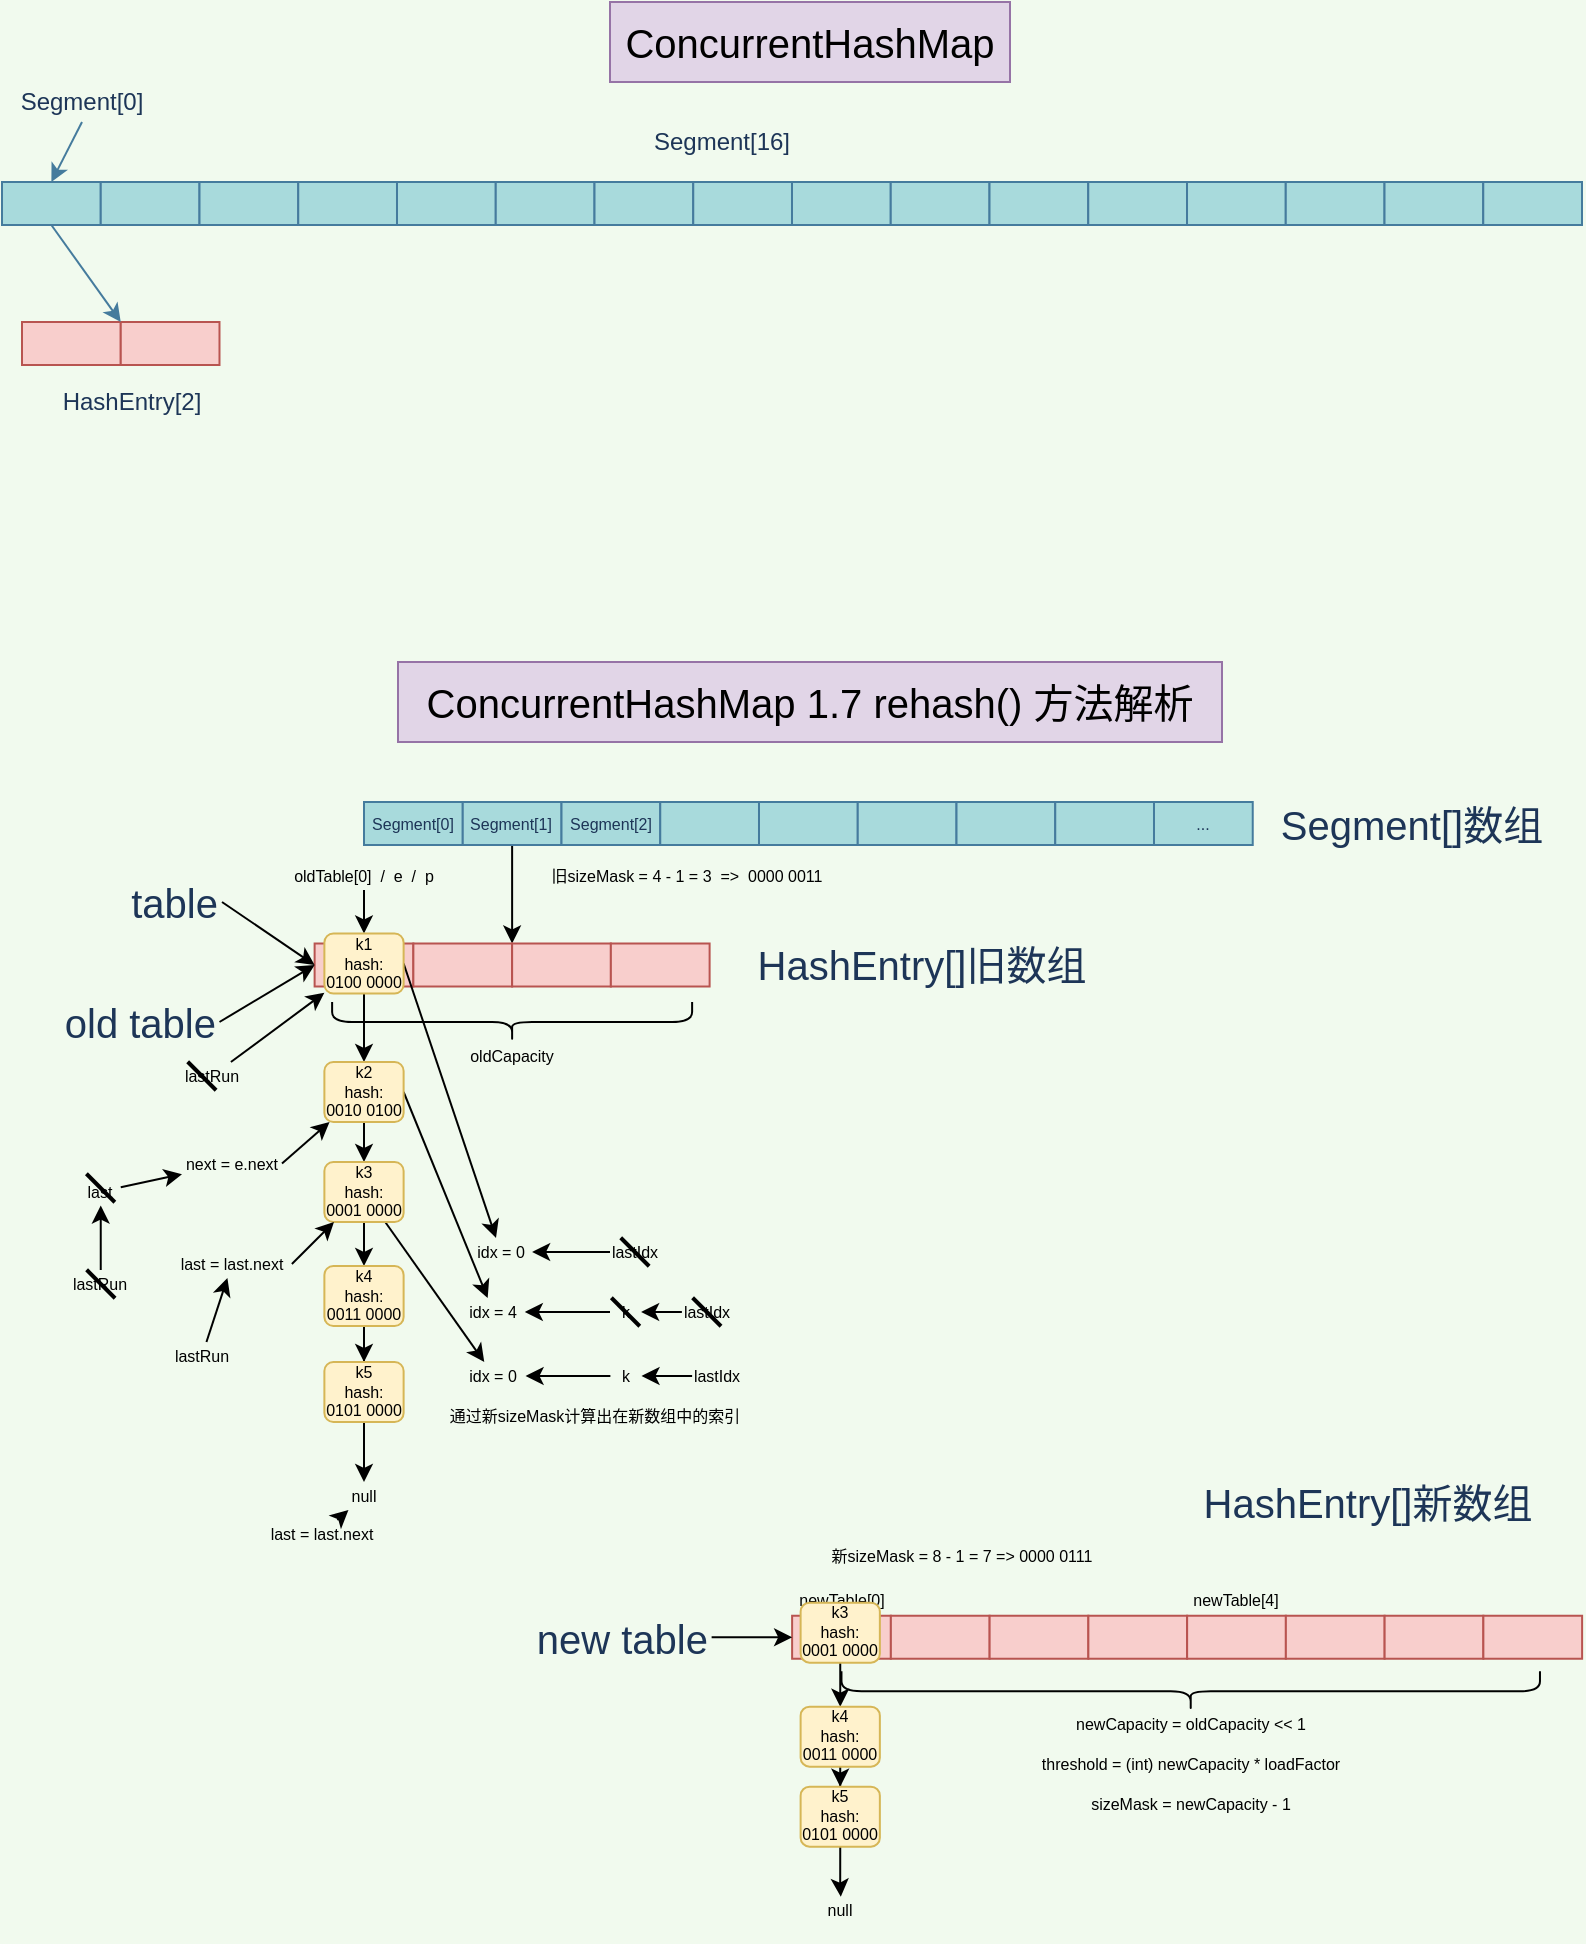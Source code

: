 <mxfile version="13.9.9" type="device"><diagram id="C5RBs43oDa-KdzZeNtuy" name="Page-1"><mxGraphModel dx="563" dy="323" grid="1" gridSize="10" guides="1" tooltips="1" connect="1" arrows="1" fold="1" page="1" pageScale="1" pageWidth="827" pageHeight="1169" background="#F1FAEE" math="0" shadow="0"><root><mxCell id="WIyWlLk6GJQsqaUBKTNV-0"/><mxCell id="WIyWlLk6GJQsqaUBKTNV-1" parent="WIyWlLk6GJQsqaUBKTNV-0"/><mxCell id="jgbtcuqOX2Da2b_BBAMy-16" value="" style="group" parent="WIyWlLk6GJQsqaUBKTNV-1" vertex="1" connectable="0"><mxGeometry x="10" y="110" width="790" height="21.5" as="geometry"/></mxCell><mxCell id="jgbtcuqOX2Da2b_BBAMy-0" value="" style="rounded=0;whiteSpace=wrap;html=1;fillColor=#A8DADC;strokeColor=#457B9D;fontColor=#1D3557;" parent="jgbtcuqOX2Da2b_BBAMy-16" vertex="1"><mxGeometry width="49.371" height="21.5" as="geometry"/></mxCell><mxCell id="jgbtcuqOX2Da2b_BBAMy-1" value="" style="rounded=0;whiteSpace=wrap;html=1;fillColor=#A8DADC;strokeColor=#457B9D;fontColor=#1D3557;" parent="jgbtcuqOX2Da2b_BBAMy-16" vertex="1"><mxGeometry x="49.375" width="49.371" height="21.5" as="geometry"/></mxCell><mxCell id="jgbtcuqOX2Da2b_BBAMy-2" value="" style="rounded=0;whiteSpace=wrap;html=1;fillColor=#A8DADC;strokeColor=#457B9D;fontColor=#1D3557;" parent="jgbtcuqOX2Da2b_BBAMy-16" vertex="1"><mxGeometry x="98.751" width="49.371" height="21.5" as="geometry"/></mxCell><mxCell id="jgbtcuqOX2Da2b_BBAMy-3" value="" style="rounded=0;whiteSpace=wrap;html=1;fillColor=#A8DADC;strokeColor=#457B9D;fontColor=#1D3557;" parent="jgbtcuqOX2Da2b_BBAMy-16" vertex="1"><mxGeometry x="148.126" width="49.371" height="21.5" as="geometry"/></mxCell><mxCell id="jgbtcuqOX2Da2b_BBAMy-4" value="" style="rounded=0;whiteSpace=wrap;html=1;fillColor=#A8DADC;strokeColor=#457B9D;fontColor=#1D3557;" parent="jgbtcuqOX2Da2b_BBAMy-16" vertex="1"><mxGeometry x="197.501" width="49.371" height="21.5" as="geometry"/></mxCell><mxCell id="jgbtcuqOX2Da2b_BBAMy-5" value="" style="rounded=0;whiteSpace=wrap;html=1;fillColor=#A8DADC;strokeColor=#457B9D;fontColor=#1D3557;" parent="jgbtcuqOX2Da2b_BBAMy-16" vertex="1"><mxGeometry x="246.876" width="49.371" height="21.5" as="geometry"/></mxCell><mxCell id="jgbtcuqOX2Da2b_BBAMy-6" value="" style="rounded=0;whiteSpace=wrap;html=1;fillColor=#A8DADC;strokeColor=#457B9D;fontColor=#1D3557;" parent="jgbtcuqOX2Da2b_BBAMy-16" vertex="1"><mxGeometry x="296.252" width="49.371" height="21.5" as="geometry"/></mxCell><mxCell id="jgbtcuqOX2Da2b_BBAMy-7" value="" style="rounded=0;whiteSpace=wrap;html=1;fillColor=#A8DADC;strokeColor=#457B9D;fontColor=#1D3557;" parent="jgbtcuqOX2Da2b_BBAMy-16" vertex="1"><mxGeometry x="345.627" width="49.371" height="21.5" as="geometry"/></mxCell><mxCell id="jgbtcuqOX2Da2b_BBAMy-8" value="" style="rounded=0;whiteSpace=wrap;html=1;fillColor=#A8DADC;strokeColor=#457B9D;fontColor=#1D3557;" parent="jgbtcuqOX2Da2b_BBAMy-16" vertex="1"><mxGeometry x="395.002" width="49.371" height="21.5" as="geometry"/></mxCell><mxCell id="jgbtcuqOX2Da2b_BBAMy-9" value="" style="rounded=0;whiteSpace=wrap;html=1;fillColor=#A8DADC;strokeColor=#457B9D;fontColor=#1D3557;" parent="jgbtcuqOX2Da2b_BBAMy-16" vertex="1"><mxGeometry x="444.377" width="49.371" height="21.5" as="geometry"/></mxCell><mxCell id="jgbtcuqOX2Da2b_BBAMy-10" value="" style="rounded=0;whiteSpace=wrap;html=1;fillColor=#A8DADC;strokeColor=#457B9D;fontColor=#1D3557;" parent="jgbtcuqOX2Da2b_BBAMy-16" vertex="1"><mxGeometry x="493.753" width="49.371" height="21.5" as="geometry"/></mxCell><mxCell id="jgbtcuqOX2Da2b_BBAMy-11" value="" style="rounded=0;whiteSpace=wrap;html=1;fillColor=#A8DADC;strokeColor=#457B9D;fontColor=#1D3557;" parent="jgbtcuqOX2Da2b_BBAMy-16" vertex="1"><mxGeometry x="543.128" width="49.371" height="21.5" as="geometry"/></mxCell><mxCell id="jgbtcuqOX2Da2b_BBAMy-12" value="" style="rounded=0;whiteSpace=wrap;html=1;fillColor=#A8DADC;strokeColor=#457B9D;fontColor=#1D3557;" parent="jgbtcuqOX2Da2b_BBAMy-16" vertex="1"><mxGeometry x="592.503" width="49.371" height="21.5" as="geometry"/></mxCell><mxCell id="jgbtcuqOX2Da2b_BBAMy-13" value="" style="rounded=0;whiteSpace=wrap;html=1;fillColor=#A8DADC;strokeColor=#457B9D;fontColor=#1D3557;" parent="jgbtcuqOX2Da2b_BBAMy-16" vertex="1"><mxGeometry x="641.878" width="49.371" height="21.5" as="geometry"/></mxCell><mxCell id="jgbtcuqOX2Da2b_BBAMy-14" value="" style="rounded=0;whiteSpace=wrap;html=1;fillColor=#A8DADC;strokeColor=#457B9D;fontColor=#1D3557;" parent="jgbtcuqOX2Da2b_BBAMy-16" vertex="1"><mxGeometry x="691.254" width="49.371" height="21.5" as="geometry"/></mxCell><mxCell id="jgbtcuqOX2Da2b_BBAMy-15" value="" style="rounded=0;whiteSpace=wrap;html=1;fillColor=#A8DADC;strokeColor=#457B9D;fontColor=#1D3557;" parent="jgbtcuqOX2Da2b_BBAMy-16" vertex="1"><mxGeometry x="740.629" width="49.371" height="21.5" as="geometry"/></mxCell><mxCell id="jgbtcuqOX2Da2b_BBAMy-17" value="Segment[16]" style="text;html=1;strokeColor=none;fillColor=none;align=center;verticalAlign=middle;whiteSpace=wrap;rounded=0;sketch=0;fontColor=#1D3557;" parent="WIyWlLk6GJQsqaUBKTNV-1" vertex="1"><mxGeometry x="330" y="80" width="80" height="20" as="geometry"/></mxCell><mxCell id="jgbtcuqOX2Da2b_BBAMy-18" value="" style="rounded=0;whiteSpace=wrap;html=1;fillColor=#f8cecc;strokeColor=#b85450;" parent="WIyWlLk6GJQsqaUBKTNV-1" vertex="1"><mxGeometry x="20" y="180" width="49.371" height="21.5" as="geometry"/></mxCell><mxCell id="jgbtcuqOX2Da2b_BBAMy-19" value="" style="rounded=0;whiteSpace=wrap;html=1;fillColor=#f8cecc;strokeColor=#b85450;" parent="WIyWlLk6GJQsqaUBKTNV-1" vertex="1"><mxGeometry x="69.375" y="180" width="49.371" height="21.5" as="geometry"/></mxCell><mxCell id="jgbtcuqOX2Da2b_BBAMy-21" style="rounded=1;sketch=0;orthogonalLoop=1;jettySize=auto;html=1;exitX=0.5;exitY=1;exitDx=0;exitDy=0;entryX=0.5;entryY=0;entryDx=0;entryDy=0;strokeColor=#457B9D;fillColor=#A8DADC;fontColor=#1D3557;" parent="WIyWlLk6GJQsqaUBKTNV-1" source="jgbtcuqOX2Da2b_BBAMy-20" target="jgbtcuqOX2Da2b_BBAMy-0" edge="1"><mxGeometry relative="1" as="geometry"/></mxCell><mxCell id="jgbtcuqOX2Da2b_BBAMy-20" value="Segment[0]" style="text;html=1;strokeColor=none;fillColor=none;align=center;verticalAlign=middle;whiteSpace=wrap;rounded=0;sketch=0;fontColor=#1D3557;" parent="WIyWlLk6GJQsqaUBKTNV-1" vertex="1"><mxGeometry x="10.0" y="60" width="80" height="20" as="geometry"/></mxCell><mxCell id="jgbtcuqOX2Da2b_BBAMy-22" style="edgeStyle=none;rounded=1;sketch=0;orthogonalLoop=1;jettySize=auto;html=1;exitX=0.5;exitY=1;exitDx=0;exitDy=0;entryX=1;entryY=0;entryDx=0;entryDy=0;strokeColor=#457B9D;fillColor=#A8DADC;fontColor=#1D3557;" parent="WIyWlLk6GJQsqaUBKTNV-1" source="jgbtcuqOX2Da2b_BBAMy-0" target="jgbtcuqOX2Da2b_BBAMy-18" edge="1"><mxGeometry relative="1" as="geometry"/></mxCell><mxCell id="jgbtcuqOX2Da2b_BBAMy-23" value="HashEntry[2]" style="text;html=1;strokeColor=none;fillColor=none;align=center;verticalAlign=middle;whiteSpace=wrap;rounded=0;sketch=0;fontColor=#1D3557;" parent="WIyWlLk6GJQsqaUBKTNV-1" vertex="1"><mxGeometry x="30" y="210" width="90" height="20" as="geometry"/></mxCell><mxCell id="jgbtcuqOX2Da2b_BBAMy-24" value="ConcurrentHashMap&lt;br style=&quot;font-size: 20px;&quot;&gt;" style="text;html=1;strokeColor=#9673a6;fillColor=#e1d5e7;align=center;verticalAlign=middle;whiteSpace=wrap;rounded=0;sketch=0;fontSize=20;" parent="WIyWlLk6GJQsqaUBKTNV-1" vertex="1"><mxGeometry x="314" y="20" width="200" height="40" as="geometry"/></mxCell><mxCell id="7G0H4Q-h-0MP9MZ3LdOv-0" value="ConcurrentHashMap 1.7&amp;nbsp;rehash()&amp;nbsp;方法解析" style="text;html=1;strokeColor=#9673a6;fillColor=#e1d5e7;align=center;verticalAlign=middle;whiteSpace=wrap;rounded=0;sketch=0;fontSize=20;" parent="WIyWlLk6GJQsqaUBKTNV-1" vertex="1"><mxGeometry x="208" y="350" width="412" height="40" as="geometry"/></mxCell><mxCell id="7G0H4Q-h-0MP9MZ3LdOv-2" value="Segment[0]" style="rounded=0;whiteSpace=wrap;html=1;fillColor=#A8DADC;strokeColor=#457B9D;fontColor=#1D3557;fontSize=8;" parent="WIyWlLk6GJQsqaUBKTNV-1" vertex="1"><mxGeometry x="191" y="420" width="49.371" height="21.5" as="geometry"/></mxCell><mxCell id="7G0H4Q-h-0MP9MZ3LdOv-23" style="edgeStyle=orthogonalEdgeStyle;rounded=0;orthogonalLoop=1;jettySize=auto;html=1;exitX=0.5;exitY=1;exitDx=0;exitDy=0;entryX=0;entryY=0;entryDx=0;entryDy=0;fontSize=8;" parent="WIyWlLk6GJQsqaUBKTNV-1" source="7G0H4Q-h-0MP9MZ3LdOv-3" target="7G0H4Q-h-0MP9MZ3LdOv-25" edge="1"><mxGeometry relative="1" as="geometry"/></mxCell><mxCell id="7G0H4Q-h-0MP9MZ3LdOv-3" value="&lt;span style=&quot;font-size: 8px&quot;&gt;Segment[1]&lt;/span&gt;" style="rounded=0;whiteSpace=wrap;html=1;fillColor=#A8DADC;strokeColor=#457B9D;fontColor=#1D3557;fontSize=8;" parent="WIyWlLk6GJQsqaUBKTNV-1" vertex="1"><mxGeometry x="240.375" y="420" width="49.371" height="21.5" as="geometry"/></mxCell><mxCell id="7G0H4Q-h-0MP9MZ3LdOv-4" value="&lt;span style=&quot;font-size: 8px&quot;&gt;Segment[2]&lt;/span&gt;" style="rounded=0;whiteSpace=wrap;html=1;fillColor=#A8DADC;strokeColor=#457B9D;fontColor=#1D3557;fontSize=8;" parent="WIyWlLk6GJQsqaUBKTNV-1" vertex="1"><mxGeometry x="289.751" y="420" width="49.371" height="21.5" as="geometry"/></mxCell><mxCell id="7G0H4Q-h-0MP9MZ3LdOv-5" value="" style="rounded=0;whiteSpace=wrap;html=1;fillColor=#A8DADC;strokeColor=#457B9D;fontColor=#1D3557;fontSize=8;" parent="WIyWlLk6GJQsqaUBKTNV-1" vertex="1"><mxGeometry x="339.126" y="420" width="49.371" height="21.5" as="geometry"/></mxCell><mxCell id="7G0H4Q-h-0MP9MZ3LdOv-6" value="" style="rounded=0;whiteSpace=wrap;html=1;fillColor=#A8DADC;strokeColor=#457B9D;fontColor=#1D3557;fontSize=8;" parent="WIyWlLk6GJQsqaUBKTNV-1" vertex="1"><mxGeometry x="388.501" y="420" width="49.371" height="21.5" as="geometry"/></mxCell><mxCell id="7G0H4Q-h-0MP9MZ3LdOv-7" value="" style="rounded=0;whiteSpace=wrap;html=1;fillColor=#A8DADC;strokeColor=#457B9D;fontColor=#1D3557;fontSize=8;" parent="WIyWlLk6GJQsqaUBKTNV-1" vertex="1"><mxGeometry x="437.876" y="420" width="49.371" height="21.5" as="geometry"/></mxCell><mxCell id="7G0H4Q-h-0MP9MZ3LdOv-8" value="" style="rounded=0;whiteSpace=wrap;html=1;fillColor=#A8DADC;strokeColor=#457B9D;fontColor=#1D3557;fontSize=8;" parent="WIyWlLk6GJQsqaUBKTNV-1" vertex="1"><mxGeometry x="487.252" y="420" width="49.371" height="21.5" as="geometry"/></mxCell><mxCell id="7G0H4Q-h-0MP9MZ3LdOv-9" value="" style="rounded=0;whiteSpace=wrap;html=1;fillColor=#A8DADC;strokeColor=#457B9D;fontColor=#1D3557;fontSize=8;" parent="WIyWlLk6GJQsqaUBKTNV-1" vertex="1"><mxGeometry x="536.627" y="420" width="49.371" height="21.5" as="geometry"/></mxCell><mxCell id="7G0H4Q-h-0MP9MZ3LdOv-10" value="..." style="rounded=0;whiteSpace=wrap;html=1;fillColor=#A8DADC;strokeColor=#457B9D;fontColor=#1D3557;fontSize=8;" parent="WIyWlLk6GJQsqaUBKTNV-1" vertex="1"><mxGeometry x="586.002" y="420" width="49.371" height="21.5" as="geometry"/></mxCell><mxCell id="7G0H4Q-h-0MP9MZ3LdOv-18" value="Segment[]数组" style="text;html=1;strokeColor=none;fillColor=none;align=center;verticalAlign=middle;whiteSpace=wrap;rounded=0;sketch=0;fontColor=#1D3557;fontSize=20;" parent="WIyWlLk6GJQsqaUBKTNV-1" vertex="1"><mxGeometry x="640" y="420.75" width="150" height="20" as="geometry"/></mxCell><mxCell id="7G0H4Q-h-0MP9MZ3LdOv-52" style="edgeStyle=none;rounded=0;orthogonalLoop=1;jettySize=auto;html=1;exitX=0.5;exitY=1;exitDx=0;exitDy=0;entryX=0.5;entryY=0;entryDx=0;entryDy=0;fontSize=8;" parent="WIyWlLk6GJQsqaUBKTNV-1" source="7G0H4Q-h-0MP9MZ3LdOv-65" target="7G0H4Q-h-0MP9MZ3LdOv-51" edge="1"><mxGeometry relative="1" as="geometry"/></mxCell><mxCell id="7G0H4Q-h-0MP9MZ3LdOv-21" value="" style="rounded=0;whiteSpace=wrap;html=1;fillColor=#f8cecc;strokeColor=#b85450;fontSize=8;" parent="WIyWlLk6GJQsqaUBKTNV-1" vertex="1"><mxGeometry x="166.31" y="490.75" width="49.371" height="21.5" as="geometry"/></mxCell><mxCell id="7G0H4Q-h-0MP9MZ3LdOv-22" value="" style="rounded=0;whiteSpace=wrap;html=1;fillColor=#f8cecc;strokeColor=#b85450;" parent="WIyWlLk6GJQsqaUBKTNV-1" vertex="1"><mxGeometry x="215.685" y="490.75" width="49.371" height="21.5" as="geometry"/></mxCell><mxCell id="7G0H4Q-h-0MP9MZ3LdOv-24" value="HashEntry[]旧数组" style="text;html=1;strokeColor=none;fillColor=none;align=center;verticalAlign=middle;whiteSpace=wrap;rounded=0;sketch=0;fontColor=#1D3557;fontSize=20;" parent="WIyWlLk6GJQsqaUBKTNV-1" vertex="1"><mxGeometry x="380" y="490.75" width="180" height="20" as="geometry"/></mxCell><mxCell id="7G0H4Q-h-0MP9MZ3LdOv-25" value="" style="rounded=0;whiteSpace=wrap;html=1;fillColor=#f8cecc;strokeColor=#b85450;" parent="WIyWlLk6GJQsqaUBKTNV-1" vertex="1"><mxGeometry x="265.06" y="490.75" width="49.371" height="21.5" as="geometry"/></mxCell><mxCell id="7G0H4Q-h-0MP9MZ3LdOv-26" value="" style="rounded=0;whiteSpace=wrap;html=1;fillColor=#f8cecc;strokeColor=#b85450;" parent="WIyWlLk6GJQsqaUBKTNV-1" vertex="1"><mxGeometry x="314.435" y="490.75" width="49.371" height="21.5" as="geometry"/></mxCell><mxCell id="7G0H4Q-h-0MP9MZ3LdOv-27" value="" style="rounded=0;whiteSpace=wrap;html=1;fillColor=#f8cecc;strokeColor=#b85450;" parent="WIyWlLk6GJQsqaUBKTNV-1" vertex="1"><mxGeometry x="405.06" y="826.87" width="49.371" height="21.5" as="geometry"/></mxCell><mxCell id="7G0H4Q-h-0MP9MZ3LdOv-28" value="" style="rounded=0;whiteSpace=wrap;html=1;fillColor=#f8cecc;strokeColor=#b85450;" parent="WIyWlLk6GJQsqaUBKTNV-1" vertex="1"><mxGeometry x="454.435" y="826.87" width="49.371" height="21.5" as="geometry"/></mxCell><mxCell id="7G0H4Q-h-0MP9MZ3LdOv-29" value="" style="rounded=0;whiteSpace=wrap;html=1;fillColor=#f8cecc;strokeColor=#b85450;" parent="WIyWlLk6GJQsqaUBKTNV-1" vertex="1"><mxGeometry x="503.81" y="826.87" width="49.371" height="21.5" as="geometry"/></mxCell><mxCell id="7G0H4Q-h-0MP9MZ3LdOv-30" value="" style="rounded=0;whiteSpace=wrap;html=1;fillColor=#f8cecc;strokeColor=#b85450;" parent="WIyWlLk6GJQsqaUBKTNV-1" vertex="1"><mxGeometry x="553.185" y="826.87" width="49.371" height="21.5" as="geometry"/></mxCell><mxCell id="7G0H4Q-h-0MP9MZ3LdOv-31" value="" style="rounded=0;whiteSpace=wrap;html=1;fillColor=#f8cecc;strokeColor=#b85450;" parent="WIyWlLk6GJQsqaUBKTNV-1" vertex="1"><mxGeometry x="602.56" y="826.87" width="49.371" height="21.5" as="geometry"/></mxCell><mxCell id="7G0H4Q-h-0MP9MZ3LdOv-32" value="" style="rounded=0;whiteSpace=wrap;html=1;fillColor=#f8cecc;strokeColor=#b85450;" parent="WIyWlLk6GJQsqaUBKTNV-1" vertex="1"><mxGeometry x="651.935" y="826.87" width="49.371" height="21.5" as="geometry"/></mxCell><mxCell id="7G0H4Q-h-0MP9MZ3LdOv-33" value="" style="rounded=0;whiteSpace=wrap;html=1;fillColor=#f8cecc;strokeColor=#b85450;" parent="WIyWlLk6GJQsqaUBKTNV-1" vertex="1"><mxGeometry x="701.31" y="826.87" width="49.371" height="21.5" as="geometry"/></mxCell><mxCell id="7G0H4Q-h-0MP9MZ3LdOv-34" value="" style="rounded=0;whiteSpace=wrap;html=1;fillColor=#f8cecc;strokeColor=#b85450;" parent="WIyWlLk6GJQsqaUBKTNV-1" vertex="1"><mxGeometry x="750.685" y="826.87" width="49.371" height="21.5" as="geometry"/></mxCell><mxCell id="7G0H4Q-h-0MP9MZ3LdOv-35" value="HashEntry[]新数组" style="text;html=1;strokeColor=none;fillColor=none;align=center;verticalAlign=middle;whiteSpace=wrap;rounded=0;sketch=0;fontColor=#1D3557;fontSize=20;" parent="WIyWlLk6GJQsqaUBKTNV-1" vertex="1"><mxGeometry x="602.56" y="760" width="180" height="20" as="geometry"/></mxCell><mxCell id="7G0H4Q-h-0MP9MZ3LdOv-39" style="rounded=0;orthogonalLoop=1;jettySize=auto;html=1;exitX=1;exitY=0.5;exitDx=0;exitDy=0;entryX=0;entryY=0.5;entryDx=0;entryDy=0;fontSize=8;" parent="WIyWlLk6GJQsqaUBKTNV-1" source="7G0H4Q-h-0MP9MZ3LdOv-36" target="7G0H4Q-h-0MP9MZ3LdOv-21" edge="1"><mxGeometry relative="1" as="geometry"/></mxCell><mxCell id="7G0H4Q-h-0MP9MZ3LdOv-36" value="table" style="text;html=1;strokeColor=none;fillColor=none;align=right;verticalAlign=middle;whiteSpace=wrap;rounded=0;sketch=0;fontColor=#1D3557;fontSize=20;" parent="WIyWlLk6GJQsqaUBKTNV-1" vertex="1"><mxGeometry x="60" y="460" width="60" height="20" as="geometry"/></mxCell><mxCell id="7G0H4Q-h-0MP9MZ3LdOv-40" style="edgeStyle=none;rounded=0;orthogonalLoop=1;jettySize=auto;html=1;exitX=1;exitY=0.5;exitDx=0;exitDy=0;entryX=0;entryY=0.5;entryDx=0;entryDy=0;fontSize=8;" parent="WIyWlLk6GJQsqaUBKTNV-1" source="7G0H4Q-h-0MP9MZ3LdOv-38" target="7G0H4Q-h-0MP9MZ3LdOv-21" edge="1"><mxGeometry relative="1" as="geometry"/></mxCell><mxCell id="7G0H4Q-h-0MP9MZ3LdOv-38" value="old table" style="text;html=1;strokeColor=none;fillColor=none;align=right;verticalAlign=middle;whiteSpace=wrap;rounded=0;sketch=0;fontColor=#1D3557;fontSize=20;" parent="WIyWlLk6GJQsqaUBKTNV-1" vertex="1"><mxGeometry x="38.75" y="520" width="80" height="20" as="geometry"/></mxCell><mxCell id="7G0H4Q-h-0MP9MZ3LdOv-42" value="" style="shape=curlyBracket;whiteSpace=wrap;html=1;rounded=1;fontSize=8;align=right;rotation=-90;size=0.5;" parent="WIyWlLk6GJQsqaUBKTNV-1" vertex="1"><mxGeometry x="255.06" y="440" width="20" height="180" as="geometry"/></mxCell><mxCell id="7G0H4Q-h-0MP9MZ3LdOv-43" value="oldCapacity" style="text;html=1;strokeColor=none;fillColor=none;align=center;verticalAlign=middle;whiteSpace=wrap;rounded=0;fontSize=8;" parent="WIyWlLk6GJQsqaUBKTNV-1" vertex="1"><mxGeometry x="240.38" y="540" width="50" height="14" as="geometry"/></mxCell><mxCell id="7G0H4Q-h-0MP9MZ3LdOv-44" value="" style="shape=curlyBracket;whiteSpace=wrap;html=1;rounded=1;fontSize=8;align=right;rotation=-90;size=0.5;" parent="WIyWlLk6GJQsqaUBKTNV-1" vertex="1"><mxGeometry x="594.36" y="690" width="20" height="349.25" as="geometry"/></mxCell><mxCell id="7G0H4Q-h-0MP9MZ3LdOv-45" value="newCapacity = oldCapacity &amp;lt;&amp;lt; 1" style="text;html=1;strokeColor=none;fillColor=none;align=center;verticalAlign=middle;whiteSpace=wrap;rounded=0;fontSize=8;" parent="WIyWlLk6GJQsqaUBKTNV-1" vertex="1"><mxGeometry x="543.66" y="873.87" width="121.4" height="14" as="geometry"/></mxCell><mxCell id="7G0H4Q-h-0MP9MZ3LdOv-47" style="edgeStyle=none;rounded=0;orthogonalLoop=1;jettySize=auto;html=1;exitX=1;exitY=0.5;exitDx=0;exitDy=0;entryX=0;entryY=0.5;entryDx=0;entryDy=0;fontSize=8;" parent="WIyWlLk6GJQsqaUBKTNV-1" source="7G0H4Q-h-0MP9MZ3LdOv-46" target="7G0H4Q-h-0MP9MZ3LdOv-27" edge="1"><mxGeometry relative="1" as="geometry"/></mxCell><mxCell id="7G0H4Q-h-0MP9MZ3LdOv-46" value="new table" style="text;html=1;strokeColor=none;fillColor=none;align=right;verticalAlign=middle;whiteSpace=wrap;rounded=0;sketch=0;fontColor=#1D3557;fontSize=20;" parent="WIyWlLk6GJQsqaUBKTNV-1" vertex="1"><mxGeometry x="275.06" y="827.62" width="89.75" height="20" as="geometry"/></mxCell><mxCell id="7G0H4Q-h-0MP9MZ3LdOv-48" value="threshold = (int) newCapacity * loadFactor" style="text;html=1;strokeColor=none;fillColor=none;align=center;verticalAlign=middle;whiteSpace=wrap;rounded=0;fontSize=8;" parent="WIyWlLk6GJQsqaUBKTNV-1" vertex="1"><mxGeometry x="523.66" y="893.87" width="161.4" height="14" as="geometry"/></mxCell><mxCell id="7G0H4Q-h-0MP9MZ3LdOv-50" value="sizeMask = newCapacity - 1" style="text;html=1;strokeColor=none;fillColor=none;align=center;verticalAlign=middle;whiteSpace=wrap;rounded=0;fontSize=8;" parent="WIyWlLk6GJQsqaUBKTNV-1" vertex="1"><mxGeometry x="543.66" y="913.87" width="121.4" height="14" as="geometry"/></mxCell><mxCell id="7G0H4Q-h-0MP9MZ3LdOv-60" style="edgeStyle=none;rounded=0;orthogonalLoop=1;jettySize=auto;html=1;exitX=0.5;exitY=1;exitDx=0;exitDy=0;entryX=0.5;entryY=0;entryDx=0;entryDy=0;fontSize=8;" parent="WIyWlLk6GJQsqaUBKTNV-1" source="7G0H4Q-h-0MP9MZ3LdOv-51" target="7G0H4Q-h-0MP9MZ3LdOv-55" edge="1"><mxGeometry relative="1" as="geometry"/></mxCell><mxCell id="7G0H4Q-h-0MP9MZ3LdOv-75" style="edgeStyle=none;rounded=0;orthogonalLoop=1;jettySize=auto;html=1;exitX=1;exitY=0.5;exitDx=0;exitDy=0;fontSize=8;" parent="WIyWlLk6GJQsqaUBKTNV-1" source="7G0H4Q-h-0MP9MZ3LdOv-51" target="7G0H4Q-h-0MP9MZ3LdOv-76" edge="1"><mxGeometry relative="1" as="geometry"><mxPoint x="360" y="650" as="targetPoint"/></mxGeometry></mxCell><mxCell id="7G0H4Q-h-0MP9MZ3LdOv-51" value="&lt;span&gt;k2&lt;br&gt;hash: 0010 0100&lt;/span&gt;" style="rounded=1;whiteSpace=wrap;html=1;fontSize=8;align=center;fillColor=#fff2cc;strokeColor=#d6b656;" parent="WIyWlLk6GJQsqaUBKTNV-1" vertex="1"><mxGeometry x="171.19" y="550" width="39.62" height="30" as="geometry"/></mxCell><mxCell id="7G0H4Q-h-0MP9MZ3LdOv-66" style="edgeStyle=none;rounded=0;orthogonalLoop=1;jettySize=auto;html=1;exitX=0.5;exitY=1;exitDx=0;exitDy=0;entryX=0.5;entryY=0;entryDx=0;entryDy=0;fontSize=8;" parent="WIyWlLk6GJQsqaUBKTNV-1" source="7G0H4Q-h-0MP9MZ3LdOv-53" target="7G0H4Q-h-0MP9MZ3LdOv-65" edge="1"><mxGeometry relative="1" as="geometry"/></mxCell><mxCell id="7G0H4Q-h-0MP9MZ3LdOv-53" value="oldTable[0]&amp;nbsp; /&amp;nbsp; e&amp;nbsp; /&amp;nbsp; p" style="text;html=1;strokeColor=none;fillColor=none;align=center;verticalAlign=middle;whiteSpace=wrap;rounded=0;fontSize=8;" parent="WIyWlLk6GJQsqaUBKTNV-1" vertex="1"><mxGeometry x="132" y="450" width="118" height="14" as="geometry"/></mxCell><mxCell id="7G0H4Q-h-0MP9MZ3LdOv-100" style="edgeStyle=none;rounded=0;orthogonalLoop=1;jettySize=auto;html=1;fontSize=8;" parent="WIyWlLk6GJQsqaUBKTNV-1" source="7G0H4Q-h-0MP9MZ3LdOv-55" target="7G0H4Q-h-0MP9MZ3LdOv-99" edge="1"><mxGeometry relative="1" as="geometry"><mxPoint x="211" y="660" as="sourcePoint"/></mxGeometry></mxCell><mxCell id="7G0H4Q-h-0MP9MZ3LdOv-111" style="edgeStyle=none;rounded=0;orthogonalLoop=1;jettySize=auto;html=1;exitX=0.5;exitY=1;exitDx=0;exitDy=0;fontSize=8;" parent="WIyWlLk6GJQsqaUBKTNV-1" source="7G0H4Q-h-0MP9MZ3LdOv-55" target="5WS0kQGBXBG4mcP5lU_V-0" edge="1"><mxGeometry relative="1" as="geometry"><mxPoint x="191" y="660" as="targetPoint"/></mxGeometry></mxCell><mxCell id="7G0H4Q-h-0MP9MZ3LdOv-55" value="&lt;span&gt;k3&lt;/span&gt;&lt;br&gt;&lt;span&gt;hash: 0001 0000&lt;/span&gt;" style="rounded=1;whiteSpace=wrap;html=1;fontSize=8;align=center;fillColor=#fff2cc;strokeColor=#d6b656;" parent="WIyWlLk6GJQsqaUBKTNV-1" vertex="1"><mxGeometry x="171.19" y="600" width="39.62" height="30" as="geometry"/></mxCell><mxCell id="7G0H4Q-h-0MP9MZ3LdOv-73" style="edgeStyle=none;rounded=0;orthogonalLoop=1;jettySize=auto;html=1;exitX=1;exitY=0.5;exitDx=0;exitDy=0;fontSize=8;" parent="WIyWlLk6GJQsqaUBKTNV-1" source="7G0H4Q-h-0MP9MZ3LdOv-65" target="7G0H4Q-h-0MP9MZ3LdOv-74" edge="1"><mxGeometry relative="1" as="geometry"><mxPoint x="360" y="630" as="targetPoint"/></mxGeometry></mxCell><mxCell id="7G0H4Q-h-0MP9MZ3LdOv-65" value="k1&lt;br&gt;hash: 0100 0000" style="rounded=1;whiteSpace=wrap;html=1;fontSize=8;align=center;fillColor=#fff2cc;strokeColor=#d6b656;" parent="WIyWlLk6GJQsqaUBKTNV-1" vertex="1"><mxGeometry x="171.19" y="485.75" width="39.62" height="30" as="geometry"/></mxCell><mxCell id="7G0H4Q-h-0MP9MZ3LdOv-68" style="edgeStyle=none;rounded=0;orthogonalLoop=1;jettySize=auto;html=1;exitX=1;exitY=0.5;exitDx=0;exitDy=0;fontSize=8;" parent="WIyWlLk6GJQsqaUBKTNV-1" source="7G0H4Q-h-0MP9MZ3LdOv-67" target="7G0H4Q-h-0MP9MZ3LdOv-51" edge="1"><mxGeometry relative="1" as="geometry"><mxPoint x="150" y="580" as="targetPoint"/></mxGeometry></mxCell><mxCell id="7G0H4Q-h-0MP9MZ3LdOv-67" value="next = e.next" style="text;html=1;strokeColor=none;fillColor=none;align=center;verticalAlign=middle;whiteSpace=wrap;rounded=0;fontSize=8;" parent="WIyWlLk6GJQsqaUBKTNV-1" vertex="1"><mxGeometry x="100" y="593.75" width="50" height="14" as="geometry"/></mxCell><mxCell id="7G0H4Q-h-0MP9MZ3LdOv-69" value="newTable[0]" style="text;html=1;strokeColor=none;fillColor=none;align=center;verticalAlign=middle;whiteSpace=wrap;rounded=0;fontSize=8;" parent="WIyWlLk6GJQsqaUBKTNV-1" vertex="1"><mxGeometry x="400.75" y="811.87" width="58" height="14" as="geometry"/></mxCell><mxCell id="7G0H4Q-h-0MP9MZ3LdOv-70" value="newTable[4]" style="text;html=1;strokeColor=none;fillColor=none;align=center;verticalAlign=middle;whiteSpace=wrap;rounded=0;fontSize=8;" parent="WIyWlLk6GJQsqaUBKTNV-1" vertex="1"><mxGeometry x="598.25" y="811.87" width="58" height="14" as="geometry"/></mxCell><mxCell id="7G0H4Q-h-0MP9MZ3LdOv-71" value="旧sizeMask = 4 - 1 = 3&amp;nbsp; =&amp;gt;&amp;nbsp; 0000 0011" style="text;html=1;strokeColor=none;fillColor=none;align=center;verticalAlign=middle;whiteSpace=wrap;rounded=0;fontSize=8;" parent="WIyWlLk6GJQsqaUBKTNV-1" vertex="1"><mxGeometry x="265.06" y="450" width="174.94" height="14" as="geometry"/></mxCell><mxCell id="7G0H4Q-h-0MP9MZ3LdOv-72" value="新sizeMask = 8 - 1 = 7 =&amp;gt; 0000 0111" style="text;html=1;strokeColor=none;fillColor=none;align=center;verticalAlign=middle;whiteSpace=wrap;rounded=0;fontSize=8;" parent="WIyWlLk6GJQsqaUBKTNV-1" vertex="1"><mxGeometry x="415.06" y="789.87" width="150" height="14" as="geometry"/></mxCell><mxCell id="7G0H4Q-h-0MP9MZ3LdOv-74" value="idx = 0" style="text;html=1;strokeColor=none;fillColor=none;align=center;verticalAlign=middle;whiteSpace=wrap;rounded=0;fontSize=8;" parent="WIyWlLk6GJQsqaUBKTNV-1" vertex="1"><mxGeometry x="243.66" y="638" width="31.4" height="14" as="geometry"/></mxCell><mxCell id="7G0H4Q-h-0MP9MZ3LdOv-76" value="idx = 4" style="text;html=1;strokeColor=none;fillColor=none;align=center;verticalAlign=middle;whiteSpace=wrap;rounded=0;fontSize=8;" parent="WIyWlLk6GJQsqaUBKTNV-1" vertex="1"><mxGeometry x="240.0" y="668" width="31.4" height="14" as="geometry"/></mxCell><mxCell id="7G0H4Q-h-0MP9MZ3LdOv-77" value="通过新sizeMask计算出在新数组中的索引" style="text;html=1;strokeColor=none;fillColor=none;align=center;verticalAlign=middle;whiteSpace=wrap;rounded=0;fontSize=8;" parent="WIyWlLk6GJQsqaUBKTNV-1" vertex="1"><mxGeometry x="223.56" y="720" width="164.94" height="14" as="geometry"/></mxCell><mxCell id="7G0H4Q-h-0MP9MZ3LdOv-81" style="edgeStyle=none;rounded=0;orthogonalLoop=1;jettySize=auto;html=1;fontSize=8;" parent="WIyWlLk6GJQsqaUBKTNV-1" source="7G0H4Q-h-0MP9MZ3LdOv-80" target="7G0H4Q-h-0MP9MZ3LdOv-65" edge="1"><mxGeometry relative="1" as="geometry"/></mxCell><mxCell id="7G0H4Q-h-0MP9MZ3LdOv-80" value="lastRun" style="text;html=1;strokeColor=none;fillColor=none;align=center;verticalAlign=middle;whiteSpace=wrap;rounded=0;fontSize=8;" parent="WIyWlLk6GJQsqaUBKTNV-1" vertex="1"><mxGeometry x="90" y="550" width="50" height="14" as="geometry"/></mxCell><mxCell id="7G0H4Q-h-0MP9MZ3LdOv-83" style="edgeStyle=none;rounded=0;orthogonalLoop=1;jettySize=auto;html=1;fontSize=8;" parent="WIyWlLk6GJQsqaUBKTNV-1" source="7G0H4Q-h-0MP9MZ3LdOv-82" target="7G0H4Q-h-0MP9MZ3LdOv-74" edge="1"><mxGeometry relative="1" as="geometry"/></mxCell><mxCell id="7G0H4Q-h-0MP9MZ3LdOv-82" value="lastIdx" style="text;html=1;strokeColor=none;fillColor=none;align=center;verticalAlign=middle;whiteSpace=wrap;rounded=0;fontSize=8;" parent="WIyWlLk6GJQsqaUBKTNV-1" vertex="1"><mxGeometry x="314" y="638" width="24.94" height="14" as="geometry"/></mxCell><mxCell id="7G0H4Q-h-0MP9MZ3LdOv-86" style="edgeStyle=none;rounded=0;orthogonalLoop=1;jettySize=auto;html=1;fontSize=8;" parent="WIyWlLk6GJQsqaUBKTNV-1" source="7G0H4Q-h-0MP9MZ3LdOv-85" target="7G0H4Q-h-0MP9MZ3LdOv-67" edge="1"><mxGeometry relative="1" as="geometry"><mxPoint x="100" y="630" as="targetPoint"/></mxGeometry></mxCell><mxCell id="7G0H4Q-h-0MP9MZ3LdOv-85" value="last" style="text;html=1;strokeColor=none;fillColor=none;align=center;verticalAlign=middle;whiteSpace=wrap;rounded=0;fontSize=8;" parent="WIyWlLk6GJQsqaUBKTNV-1" vertex="1"><mxGeometry x="49.37" y="607.75" width="20" height="14" as="geometry"/></mxCell><mxCell id="7G0H4Q-h-0MP9MZ3LdOv-88" style="edgeStyle=none;rounded=0;orthogonalLoop=1;jettySize=auto;html=1;fontSize=8;" parent="WIyWlLk6GJQsqaUBKTNV-1" source="7G0H4Q-h-0MP9MZ3LdOv-87" target="7G0H4Q-h-0MP9MZ3LdOv-76" edge="1"><mxGeometry relative="1" as="geometry"><mxPoint x="300" y="670" as="sourcePoint"/></mxGeometry></mxCell><mxCell id="7G0H4Q-h-0MP9MZ3LdOv-87" value="k" style="text;html=1;strokeColor=none;fillColor=none;align=center;verticalAlign=middle;whiteSpace=wrap;rounded=0;fontSize=8;" parent="WIyWlLk6GJQsqaUBKTNV-1" vertex="1"><mxGeometry x="314" y="668" width="15.56" height="14" as="geometry"/></mxCell><mxCell id="7G0H4Q-h-0MP9MZ3LdOv-90" style="edgeStyle=none;rounded=0;orthogonalLoop=1;jettySize=auto;html=1;fontSize=8;" parent="WIyWlLk6GJQsqaUBKTNV-1" source="7G0H4Q-h-0MP9MZ3LdOv-89" target="7G0H4Q-h-0MP9MZ3LdOv-87" edge="1"><mxGeometry relative="1" as="geometry"/></mxCell><mxCell id="7G0H4Q-h-0MP9MZ3LdOv-89" value="lastIdx" style="text;html=1;strokeColor=none;fillColor=none;align=center;verticalAlign=middle;whiteSpace=wrap;rounded=0;fontSize=8;" parent="WIyWlLk6GJQsqaUBKTNV-1" vertex="1"><mxGeometry x="349.94" y="668" width="24.94" height="14" as="geometry"/></mxCell><mxCell id="7G0H4Q-h-0MP9MZ3LdOv-92" value="" style="line;strokeWidth=2;html=1;fontSize=8;align=center;rotation=45;" parent="WIyWlLk6GJQsqaUBKTNV-1" vertex="1"><mxGeometry x="316.41" y="638" width="20.12" height="14" as="geometry"/></mxCell><mxCell id="7G0H4Q-h-0MP9MZ3LdOv-95" style="edgeStyle=none;rounded=0;orthogonalLoop=1;jettySize=auto;html=1;fontSize=8;" parent="WIyWlLk6GJQsqaUBKTNV-1" source="7G0H4Q-h-0MP9MZ3LdOv-93" target="7G0H4Q-h-0MP9MZ3LdOv-85" edge="1"><mxGeometry relative="1" as="geometry"/></mxCell><mxCell id="7G0H4Q-h-0MP9MZ3LdOv-93" value="lastRun" style="text;html=1;strokeColor=none;fillColor=none;align=center;verticalAlign=middle;whiteSpace=wrap;rounded=0;fontSize=8;" parent="WIyWlLk6GJQsqaUBKTNV-1" vertex="1"><mxGeometry x="34.37" y="654" width="50" height="14" as="geometry"/></mxCell><mxCell id="7G0H4Q-h-0MP9MZ3LdOv-94" value="" style="line;strokeWidth=2;html=1;fontSize=8;align=center;rotation=45;" parent="WIyWlLk6GJQsqaUBKTNV-1" vertex="1"><mxGeometry x="99.88" y="550" width="20.12" height="14" as="geometry"/></mxCell><mxCell id="7G0H4Q-h-0MP9MZ3LdOv-98" style="edgeStyle=none;rounded=0;orthogonalLoop=1;jettySize=auto;html=1;exitX=1;exitY=0.5;exitDx=0;exitDy=0;fontSize=8;" parent="WIyWlLk6GJQsqaUBKTNV-1" source="7G0H4Q-h-0MP9MZ3LdOv-97" target="7G0H4Q-h-0MP9MZ3LdOv-55" edge="1"><mxGeometry relative="1" as="geometry"/></mxCell><mxCell id="7G0H4Q-h-0MP9MZ3LdOv-97" value="last = last.next" style="text;html=1;strokeColor=none;fillColor=none;align=center;verticalAlign=middle;whiteSpace=wrap;rounded=0;fontSize=8;" parent="WIyWlLk6GJQsqaUBKTNV-1" vertex="1"><mxGeometry x="95.06" y="644" width="59.88" height="14" as="geometry"/></mxCell><mxCell id="7G0H4Q-h-0MP9MZ3LdOv-99" value="idx = 0" style="text;html=1;strokeColor=none;fillColor=none;align=center;verticalAlign=middle;whiteSpace=wrap;rounded=0;fontSize=8;" parent="WIyWlLk6GJQsqaUBKTNV-1" vertex="1"><mxGeometry x="240.38" y="700" width="31.4" height="14" as="geometry"/></mxCell><mxCell id="7G0H4Q-h-0MP9MZ3LdOv-102" style="edgeStyle=none;rounded=0;orthogonalLoop=1;jettySize=auto;html=1;fontSize=8;" parent="WIyWlLk6GJQsqaUBKTNV-1" source="7G0H4Q-h-0MP9MZ3LdOv-101" target="7G0H4Q-h-0MP9MZ3LdOv-99" edge="1"><mxGeometry relative="1" as="geometry"/></mxCell><mxCell id="7G0H4Q-h-0MP9MZ3LdOv-101" value="k" style="text;html=1;strokeColor=none;fillColor=none;align=center;verticalAlign=middle;whiteSpace=wrap;rounded=0;fontSize=8;" parent="WIyWlLk6GJQsqaUBKTNV-1" vertex="1"><mxGeometry x="314.19" y="700" width="15.56" height="14" as="geometry"/></mxCell><mxCell id="7G0H4Q-h-0MP9MZ3LdOv-103" value="" style="line;strokeWidth=2;html=1;fontSize=8;align=center;rotation=45;" parent="WIyWlLk6GJQsqaUBKTNV-1" vertex="1"><mxGeometry x="311.72" y="668" width="20.12" height="14" as="geometry"/></mxCell><mxCell id="7G0H4Q-h-0MP9MZ3LdOv-105" style="edgeStyle=none;rounded=0;orthogonalLoop=1;jettySize=auto;html=1;fontSize=8;" parent="WIyWlLk6GJQsqaUBKTNV-1" source="7G0H4Q-h-0MP9MZ3LdOv-104" target="7G0H4Q-h-0MP9MZ3LdOv-101" edge="1"><mxGeometry relative="1" as="geometry"/></mxCell><mxCell id="7G0H4Q-h-0MP9MZ3LdOv-104" value="lastIdx" style="text;html=1;strokeColor=none;fillColor=none;align=center;verticalAlign=middle;whiteSpace=wrap;rounded=0;fontSize=8;" parent="WIyWlLk6GJQsqaUBKTNV-1" vertex="1"><mxGeometry x="355.06" y="700" width="24.94" height="14" as="geometry"/></mxCell><mxCell id="7G0H4Q-h-0MP9MZ3LdOv-106" value="" style="line;strokeWidth=2;html=1;fontSize=8;align=center;rotation=45;" parent="WIyWlLk6GJQsqaUBKTNV-1" vertex="1"><mxGeometry x="352.35" y="668" width="20.12" height="14" as="geometry"/></mxCell><mxCell id="7G0H4Q-h-0MP9MZ3LdOv-108" style="edgeStyle=none;rounded=0;orthogonalLoop=1;jettySize=auto;html=1;fontSize=8;" parent="WIyWlLk6GJQsqaUBKTNV-1" source="7G0H4Q-h-0MP9MZ3LdOv-107" target="7G0H4Q-h-0MP9MZ3LdOv-97" edge="1"><mxGeometry relative="1" as="geometry"/></mxCell><mxCell id="7G0H4Q-h-0MP9MZ3LdOv-107" value="lastRun" style="text;html=1;strokeColor=none;fillColor=none;align=center;verticalAlign=middle;whiteSpace=wrap;rounded=0;fontSize=8;" parent="WIyWlLk6GJQsqaUBKTNV-1" vertex="1"><mxGeometry x="84.94" y="690" width="50" height="14" as="geometry"/></mxCell><mxCell id="7G0H4Q-h-0MP9MZ3LdOv-109" value="" style="line;strokeWidth=2;html=1;fontSize=8;align=center;rotation=45;" parent="WIyWlLk6GJQsqaUBKTNV-1" vertex="1"><mxGeometry x="49.25" y="606" width="20.12" height="14" as="geometry"/></mxCell><mxCell id="7G0H4Q-h-0MP9MZ3LdOv-110" value="" style="line;strokeWidth=2;html=1;fontSize=8;align=center;rotation=45;" parent="WIyWlLk6GJQsqaUBKTNV-1" vertex="1"><mxGeometry x="49.37" y="654" width="20.12" height="14" as="geometry"/></mxCell><mxCell id="7G0H4Q-h-0MP9MZ3LdOv-112" value="null" style="text;html=1;strokeColor=none;fillColor=none;align=center;verticalAlign=middle;whiteSpace=wrap;rounded=0;fontSize=8;" parent="WIyWlLk6GJQsqaUBKTNV-1" vertex="1"><mxGeometry x="166" y="760" width="50" height="14" as="geometry"/></mxCell><mxCell id="7G0H4Q-h-0MP9MZ3LdOv-113" style="edgeStyle=none;rounded=0;orthogonalLoop=1;jettySize=auto;html=1;exitX=0.5;exitY=1;exitDx=0;exitDy=0;fontSize=8;" parent="WIyWlLk6GJQsqaUBKTNV-1" source="7G0H4Q-h-0MP9MZ3LdOv-112" target="7G0H4Q-h-0MP9MZ3LdOv-112" edge="1"><mxGeometry relative="1" as="geometry"/></mxCell><mxCell id="7G0H4Q-h-0MP9MZ3LdOv-115" style="edgeStyle=none;rounded=0;orthogonalLoop=1;jettySize=auto;html=1;fontSize=8;" parent="WIyWlLk6GJQsqaUBKTNV-1" source="7G0H4Q-h-0MP9MZ3LdOv-114" target="7G0H4Q-h-0MP9MZ3LdOv-112" edge="1"><mxGeometry relative="1" as="geometry"/></mxCell><mxCell id="7G0H4Q-h-0MP9MZ3LdOv-114" value="last = last.next" style="text;html=1;strokeColor=none;fillColor=none;align=center;verticalAlign=middle;whiteSpace=wrap;rounded=0;fontSize=8;" parent="WIyWlLk6GJQsqaUBKTNV-1" vertex="1"><mxGeometry x="140" y="779" width="59.88" height="14" as="geometry"/></mxCell><mxCell id="5WS0kQGBXBG4mcP5lU_V-2" style="edgeStyle=orthogonalEdgeStyle;rounded=0;orthogonalLoop=1;jettySize=auto;html=1;exitX=0.5;exitY=1;exitDx=0;exitDy=0;" edge="1" parent="WIyWlLk6GJQsqaUBKTNV-1" source="5WS0kQGBXBG4mcP5lU_V-0" target="5WS0kQGBXBG4mcP5lU_V-1"><mxGeometry relative="1" as="geometry"/></mxCell><mxCell id="5WS0kQGBXBG4mcP5lU_V-0" value="&lt;span&gt;k4&lt;/span&gt;&lt;br&gt;&lt;span&gt;hash: 0011 0000&lt;/span&gt;" style="rounded=1;whiteSpace=wrap;html=1;fontSize=8;align=center;fillColor=#fff2cc;strokeColor=#d6b656;" vertex="1" parent="WIyWlLk6GJQsqaUBKTNV-1"><mxGeometry x="171.19" y="652" width="39.62" height="30" as="geometry"/></mxCell><mxCell id="5WS0kQGBXBG4mcP5lU_V-4" style="edgeStyle=orthogonalEdgeStyle;rounded=0;orthogonalLoop=1;jettySize=auto;html=1;exitX=0.5;exitY=1;exitDx=0;exitDy=0;" edge="1" parent="WIyWlLk6GJQsqaUBKTNV-1" source="5WS0kQGBXBG4mcP5lU_V-1" target="7G0H4Q-h-0MP9MZ3LdOv-112"><mxGeometry relative="1" as="geometry"/></mxCell><mxCell id="5WS0kQGBXBG4mcP5lU_V-1" value="&lt;span&gt;k5&lt;/span&gt;&lt;br&gt;&lt;span&gt;hash: 0101 0000&lt;/span&gt;" style="rounded=1;whiteSpace=wrap;html=1;fontSize=8;align=center;fillColor=#fff2cc;strokeColor=#d6b656;" vertex="1" parent="WIyWlLk6GJQsqaUBKTNV-1"><mxGeometry x="171.19" y="700" width="39.62" height="30" as="geometry"/></mxCell><mxCell id="5WS0kQGBXBG4mcP5lU_V-5" style="edgeStyle=none;rounded=0;orthogonalLoop=1;jettySize=auto;html=1;exitX=0.5;exitY=1;exitDx=0;exitDy=0;fontSize=8;" edge="1" parent="WIyWlLk6GJQsqaUBKTNV-1" source="5WS0kQGBXBG4mcP5lU_V-6" target="5WS0kQGBXBG4mcP5lU_V-10"><mxGeometry relative="1" as="geometry"><mxPoint x="429.12" y="880.34" as="targetPoint"/></mxGeometry></mxCell><mxCell id="5WS0kQGBXBG4mcP5lU_V-6" value="&lt;span&gt;k3&lt;/span&gt;&lt;br&gt;&lt;span&gt;hash: 0001 0000&lt;/span&gt;" style="rounded=1;whiteSpace=wrap;html=1;fontSize=8;align=center;fillColor=#fff2cc;strokeColor=#d6b656;" vertex="1" parent="WIyWlLk6GJQsqaUBKTNV-1"><mxGeometry x="409.31" y="820.34" width="39.62" height="30" as="geometry"/></mxCell><mxCell id="5WS0kQGBXBG4mcP5lU_V-7" value="null" style="text;html=1;strokeColor=none;fillColor=none;align=center;verticalAlign=middle;whiteSpace=wrap;rounded=0;fontSize=8;" vertex="1" parent="WIyWlLk6GJQsqaUBKTNV-1"><mxGeometry x="404.43" y="967.34" width="50" height="14" as="geometry"/></mxCell><mxCell id="5WS0kQGBXBG4mcP5lU_V-8" style="edgeStyle=none;rounded=0;orthogonalLoop=1;jettySize=auto;html=1;exitX=0.5;exitY=1;exitDx=0;exitDy=0;fontSize=8;" edge="1" parent="WIyWlLk6GJQsqaUBKTNV-1" source="5WS0kQGBXBG4mcP5lU_V-7" target="5WS0kQGBXBG4mcP5lU_V-7"><mxGeometry relative="1" as="geometry"/></mxCell><mxCell id="5WS0kQGBXBG4mcP5lU_V-9" style="edgeStyle=orthogonalEdgeStyle;rounded=0;orthogonalLoop=1;jettySize=auto;html=1;exitX=0.5;exitY=1;exitDx=0;exitDy=0;" edge="1" parent="WIyWlLk6GJQsqaUBKTNV-1" source="5WS0kQGBXBG4mcP5lU_V-10" target="5WS0kQGBXBG4mcP5lU_V-12"><mxGeometry relative="1" as="geometry"/></mxCell><mxCell id="5WS0kQGBXBG4mcP5lU_V-10" value="&lt;span&gt;k4&lt;/span&gt;&lt;br&gt;&lt;span&gt;hash: 0011 0000&lt;/span&gt;" style="rounded=1;whiteSpace=wrap;html=1;fontSize=8;align=center;fillColor=#fff2cc;strokeColor=#d6b656;" vertex="1" parent="WIyWlLk6GJQsqaUBKTNV-1"><mxGeometry x="409.31" y="872.34" width="39.62" height="30" as="geometry"/></mxCell><mxCell id="5WS0kQGBXBG4mcP5lU_V-11" style="edgeStyle=orthogonalEdgeStyle;rounded=0;orthogonalLoop=1;jettySize=auto;html=1;exitX=0.5;exitY=1;exitDx=0;exitDy=0;" edge="1" parent="WIyWlLk6GJQsqaUBKTNV-1" source="5WS0kQGBXBG4mcP5lU_V-12" target="5WS0kQGBXBG4mcP5lU_V-7"><mxGeometry relative="1" as="geometry"/></mxCell><mxCell id="5WS0kQGBXBG4mcP5lU_V-12" value="&lt;span&gt;k5&lt;/span&gt;&lt;br&gt;&lt;span&gt;hash: 0101 0000&lt;/span&gt;" style="rounded=1;whiteSpace=wrap;html=1;fontSize=8;align=center;fillColor=#fff2cc;strokeColor=#d6b656;" vertex="1" parent="WIyWlLk6GJQsqaUBKTNV-1"><mxGeometry x="409.31" y="912.34" width="39.62" height="30" as="geometry"/></mxCell></root></mxGraphModel></diagram></mxfile>